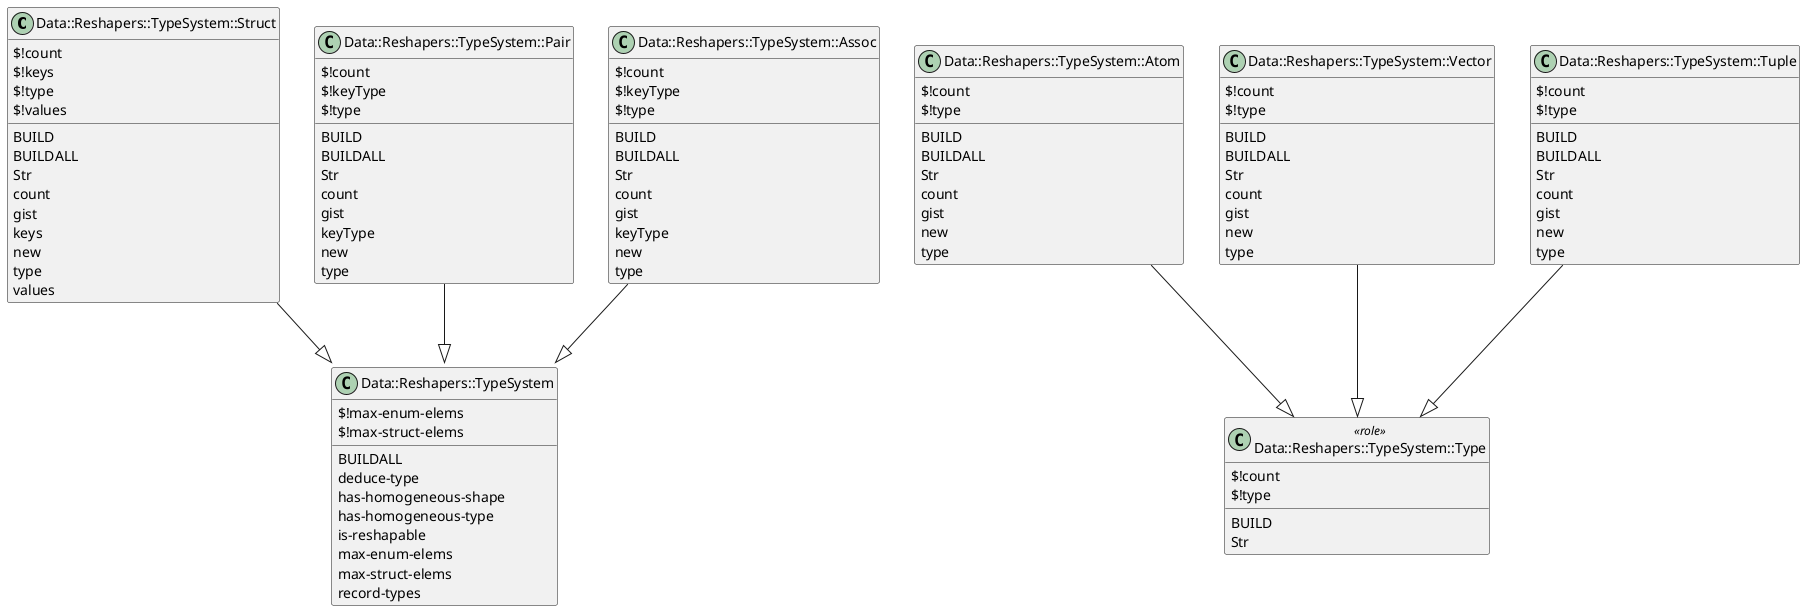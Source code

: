 @startuml

class Data::Reshapers::TypeSystem::Struct  {
  {field} $!count
  {field} $!keys
  {field} $!type
  {field} $!values
  {method} BUILD
  {method} BUILDALL
  {method} Str
  {method} count
  {method} gist
  {method} keys
  {method} new
  {method} type
  {method} values
}
Data::Reshapers::TypeSystem::Struct --|> Data::Reshapers::TypeSystem::Type


class Data::Reshapers::TypeSystem::Pair  {
  {field} $!count
  {field} $!keyType
  {field} $!type
  {method} BUILD
  {method} BUILDALL
  {method} Str
  {method} count
  {method} gist
  {method} keyType
  {method} new
  {method} type
}
Data::Reshapers::TypeSystem::Pair --|> Data::Reshapers::TypeSystem::Type


class Data::Reshapers::TypeSystem::Assoc  {
  {field} $!count
  {field} $!keyType
  {field} $!type
  {method} BUILD
  {method} BUILDALL
  {method} Str
  {method} count
  {method} gist
  {method} keyType
  {method} new
  {method} type
}
Data::Reshapers::TypeSystem::Assoc --|> Data::Reshapers::TypeSystem::Type


class Data::Reshapers::TypeSystem::Type <<role>> {
  {field} $!count
  {field} $!type
  {method} BUILD
  {method} Str
}


class Data::Reshapers::TypeSystem::Atom  {
  {field} $!count
  {field} $!type
  {method} BUILD
  {method} BUILDALL
  {method} Str
  {method} count
  {method} gist
  {method} new
  {method} type
}
Data::Reshapers::TypeSystem::Atom --|> Data::Reshapers::TypeSystem::Type


class Data::Reshapers::TypeSystem::Vector  {
  {field} $!count
  {field} $!type
  {method} BUILD
  {method} BUILDALL
  {method} Str
  {method} count
  {method} gist
  {method} new
  {method} type
}
Data::Reshapers::TypeSystem::Vector --|> Data::Reshapers::TypeSystem::Type


class Data::Reshapers::TypeSystem::Tuple  {
  {field} $!count
  {field} $!type
  {method} BUILD
  {method} BUILDALL
  {method} Str
  {method} count
  {method} gist
  {method} new
  {method} type
}
Data::Reshapers::TypeSystem::Tuple --|> Data::Reshapers::TypeSystem::Type

class Data::Reshapers::TypeSystem  {
  {field} $!max-enum-elems
  {field} $!max-struct-elems
  {method} BUILDALL
  {method} deduce-type
  {method} has-homogeneous-shape
  {method} has-homogeneous-type
  {method} is-reshapable
  {method} max-enum-elems
  {method} max-struct-elems
  {method} record-types
}

@enduml